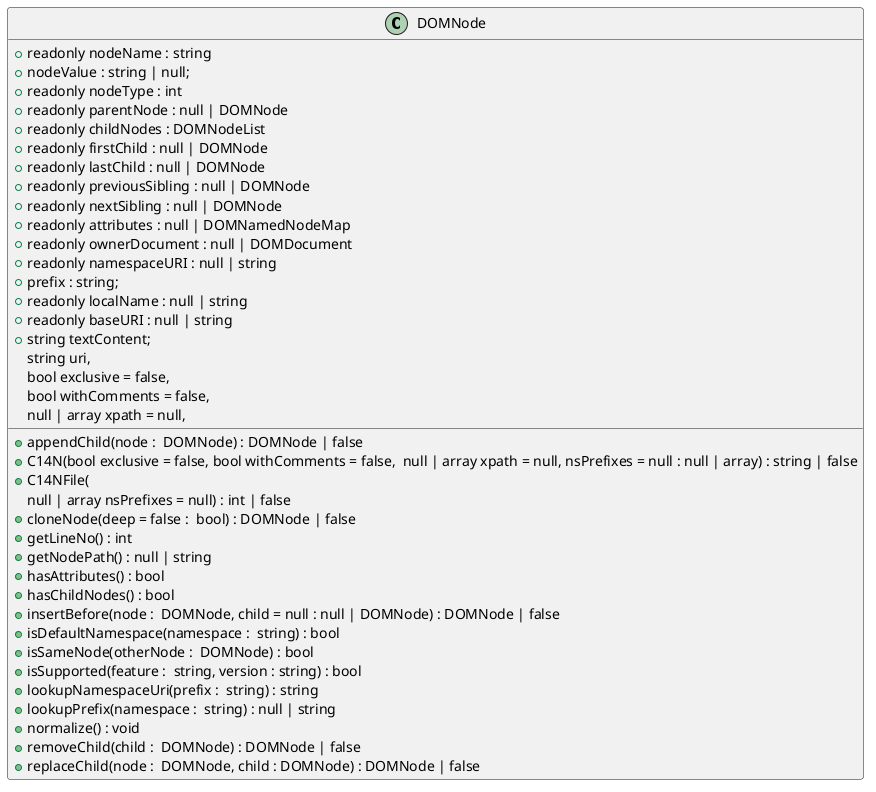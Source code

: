 @startuml
!theme vibrant
class DOMNode {
  +readonly nodeName : string
  +nodeValue : string | null;
  +readonly nodeType : int 
  +readonly parentNode : null | DOMNode
  +readonly childNodes : DOMNodeList
  +readonly firstChild : null | DOMNode
  +readonly lastChild : null | DOMNode
  +readonly previousSibling : null | DOMNode
  +readonly nextSibling : null | DOMNode
  +readonly attributes : null | DOMNamedNodeMap
  +readonly ownerDocument : null | DOMDocument
  +readonly namespaceURI : null | string
  +prefix : string;
  +readonly localName : null | string
  +readonly baseURI : null | string
  +string textContent;
  +appendChild(node :  DOMNode) : DOMNode | false
  +C14N(bool exclusive = false, bool withComments = false,  null | array xpath = null, nsPrefixes = null : null | array) : string | false
  +C14NFile(
    string uri,
    bool exclusive = false,
    bool withComments = false,
    null | array xpath = null,
    null | array nsPrefixes = null) : int | false
  +cloneNode(deep = false :  bool) : DOMNode | false
  +getLineNo() : int
  +getNodePath() : null | string
  +hasAttributes() : bool
  +hasChildNodes() : bool
  +insertBefore(node :  DOMNode, child = null : null | DOMNode) : DOMNode | false
  +isDefaultNamespace(namespace :  string) : bool
  +isSameNode(otherNode :  DOMNode) : bool
  +isSupported(feature :  string, version : string) : bool
  +lookupNamespaceUri(prefix :  string) : string
  +lookupPrefix(namespace :  string) : null | string
  +normalize() : void
  +removeChild(child :  DOMNode) : DOMNode | false
  +replaceChild(node :  DOMNode, child : DOMNode) : DOMNode | false
}
@enduml
